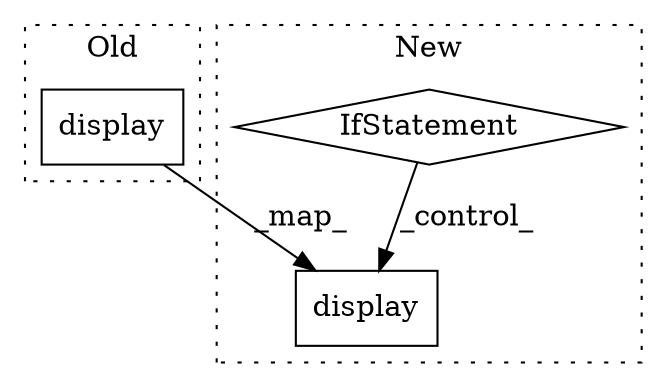 digraph G {
subgraph cluster0 {
1 [label="display" a="32" s="2496,2516" l="8,1" shape="box"];
label = "Old";
style="dotted";
}
subgraph cluster1 {
2 [label="display" a="32" s="2550,2570" l="8,1" shape="box"];
3 [label="IfStatement" a="25" s="2344,2357" l="4,2" shape="diamond"];
label = "New";
style="dotted";
}
1 -> 2 [label="_map_"];
3 -> 2 [label="_control_"];
}